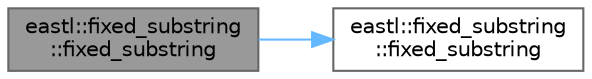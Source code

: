 digraph "eastl::fixed_substring::fixed_substring"
{
 // LATEX_PDF_SIZE
  bgcolor="transparent";
  edge [fontname=Helvetica,fontsize=10,labelfontname=Helvetica,labelfontsize=10];
  node [fontname=Helvetica,fontsize=10,shape=box,height=0.2,width=0.4];
  rankdir="LR";
  Node1 [id="Node000001",label="eastl::fixed_substring\l::fixed_substring",height=0.2,width=0.4,color="gray40", fillcolor="grey60", style="filled", fontcolor="black",tooltip=" "];
  Node1 -> Node2 [id="edge2_Node000001_Node000002",color="steelblue1",style="solid",tooltip=" "];
  Node2 [id="Node000002",label="eastl::fixed_substring\l::fixed_substring",height=0.2,width=0.4,color="grey40", fillcolor="white", style="filled",URL="$classeastl_1_1fixed__substring.html#adb6ceab114e85aa67379e2aa82094672",tooltip=" "];
}
